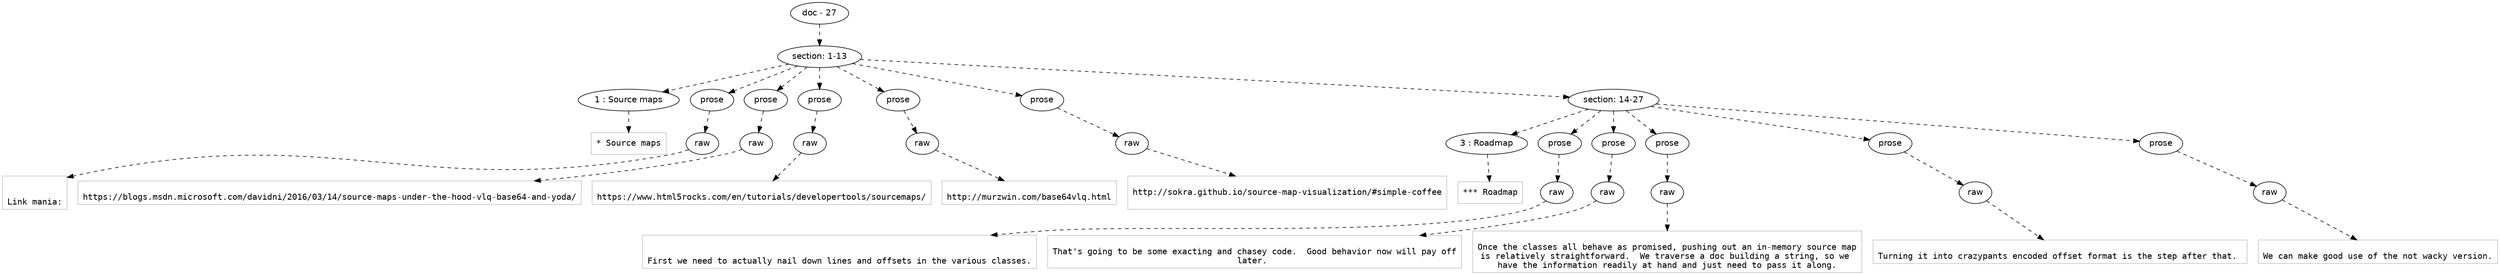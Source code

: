 digraph hierarchy {

node [fontname=Helvetica]
edge [style=dashed]

doc_0 [label="doc - 27"]


doc_0 -> { section_1}
{rank=same; section_1}

section_1 [label="section: 1-13"]


section_1 -> { header_2 prose_3 prose_4 prose_5 prose_6 prose_7 section_8}
{rank=same; header_2 prose_3 prose_4 prose_5 prose_6 prose_7 section_8}

header_2 [label="1 : Source maps"]

prose_3 [label="prose"]

prose_4 [label="prose"]

prose_5 [label="prose"]

prose_6 [label="prose"]

prose_7 [label="prose"]

section_8 [label="section: 14-27"]


header_2 -> leaf_9
leaf_9  [color=Gray,shape=rectangle,fontname=Inconsolata,label="* Source maps"]
prose_3 -> { raw_10}
{rank=same; raw_10}

raw_10 [label="raw"]


raw_10 -> leaf_11
leaf_11  [color=Gray,shape=rectangle,fontname=Inconsolata,label="

Link mania:
"]
prose_4 -> { raw_12}
{rank=same; raw_12}

raw_12 [label="raw"]


raw_12 -> leaf_13
leaf_13  [color=Gray,shape=rectangle,fontname=Inconsolata,label="
https://blogs.msdn.microsoft.com/davidni/2016/03/14/source-maps-under-the-hood-vlq-base64-and-yoda/
"]
prose_5 -> { raw_14}
{rank=same; raw_14}

raw_14 [label="raw"]


raw_14 -> leaf_15
leaf_15  [color=Gray,shape=rectangle,fontname=Inconsolata,label="
https://www.html5rocks.com/en/tutorials/developertools/sourcemaps/
"]
prose_6 -> { raw_16}
{rank=same; raw_16}

raw_16 [label="raw"]


raw_16 -> leaf_17
leaf_17  [color=Gray,shape=rectangle,fontname=Inconsolata,label="
http://murzwin.com/base64vlq.html
"]
prose_7 -> { raw_18}
{rank=same; raw_18}

raw_18 [label="raw"]


raw_18 -> leaf_19
leaf_19  [color=Gray,shape=rectangle,fontname=Inconsolata,label="
http://sokra.github.io/source-map-visualization/#simple-coffee

"]
section_8 -> { header_20 prose_21 prose_22 prose_23 prose_24 prose_25}
{rank=same; header_20 prose_21 prose_22 prose_23 prose_24 prose_25}

header_20 [label="3 : Roadmap"]

prose_21 [label="prose"]

prose_22 [label="prose"]

prose_23 [label="prose"]

prose_24 [label="prose"]

prose_25 [label="prose"]


header_20 -> leaf_26
leaf_26  [color=Gray,shape=rectangle,fontname=Inconsolata,label="*** Roadmap"]
prose_21 -> { raw_27}
{rank=same; raw_27}

raw_27 [label="raw"]


raw_27 -> leaf_28
leaf_28  [color=Gray,shape=rectangle,fontname=Inconsolata,label="

First we need to actually nail down lines and offsets in the various classes.
"]
prose_22 -> { raw_29}
{rank=same; raw_29}

raw_29 [label="raw"]


raw_29 -> leaf_30
leaf_30  [color=Gray,shape=rectangle,fontname=Inconsolata,label="
That's going to be some exacting and chasey code.  Good behavior now will pay off
later. 
"]
prose_23 -> { raw_31}
{rank=same; raw_31}

raw_31 [label="raw"]


raw_31 -> leaf_32
leaf_32  [color=Gray,shape=rectangle,fontname=Inconsolata,label="
Once the classes all behave as promised, pushing out an in-memory source map
is relatively straightforward.  We traverse a doc building a string, so we 
have the information readily at hand and just need to pass it along.
"]
prose_24 -> { raw_33}
{rank=same; raw_33}

raw_33 [label="raw"]


raw_33 -> leaf_34
leaf_34  [color=Gray,shape=rectangle,fontname=Inconsolata,label="
Turning it into crazypants encoded offset format is the step after that. 
"]
prose_25 -> { raw_35}
{rank=same; raw_35}

raw_35 [label="raw"]


raw_35 -> leaf_36
leaf_36  [color=Gray,shape=rectangle,fontname=Inconsolata,label="
We can make good use of the not wacky version."]

}
